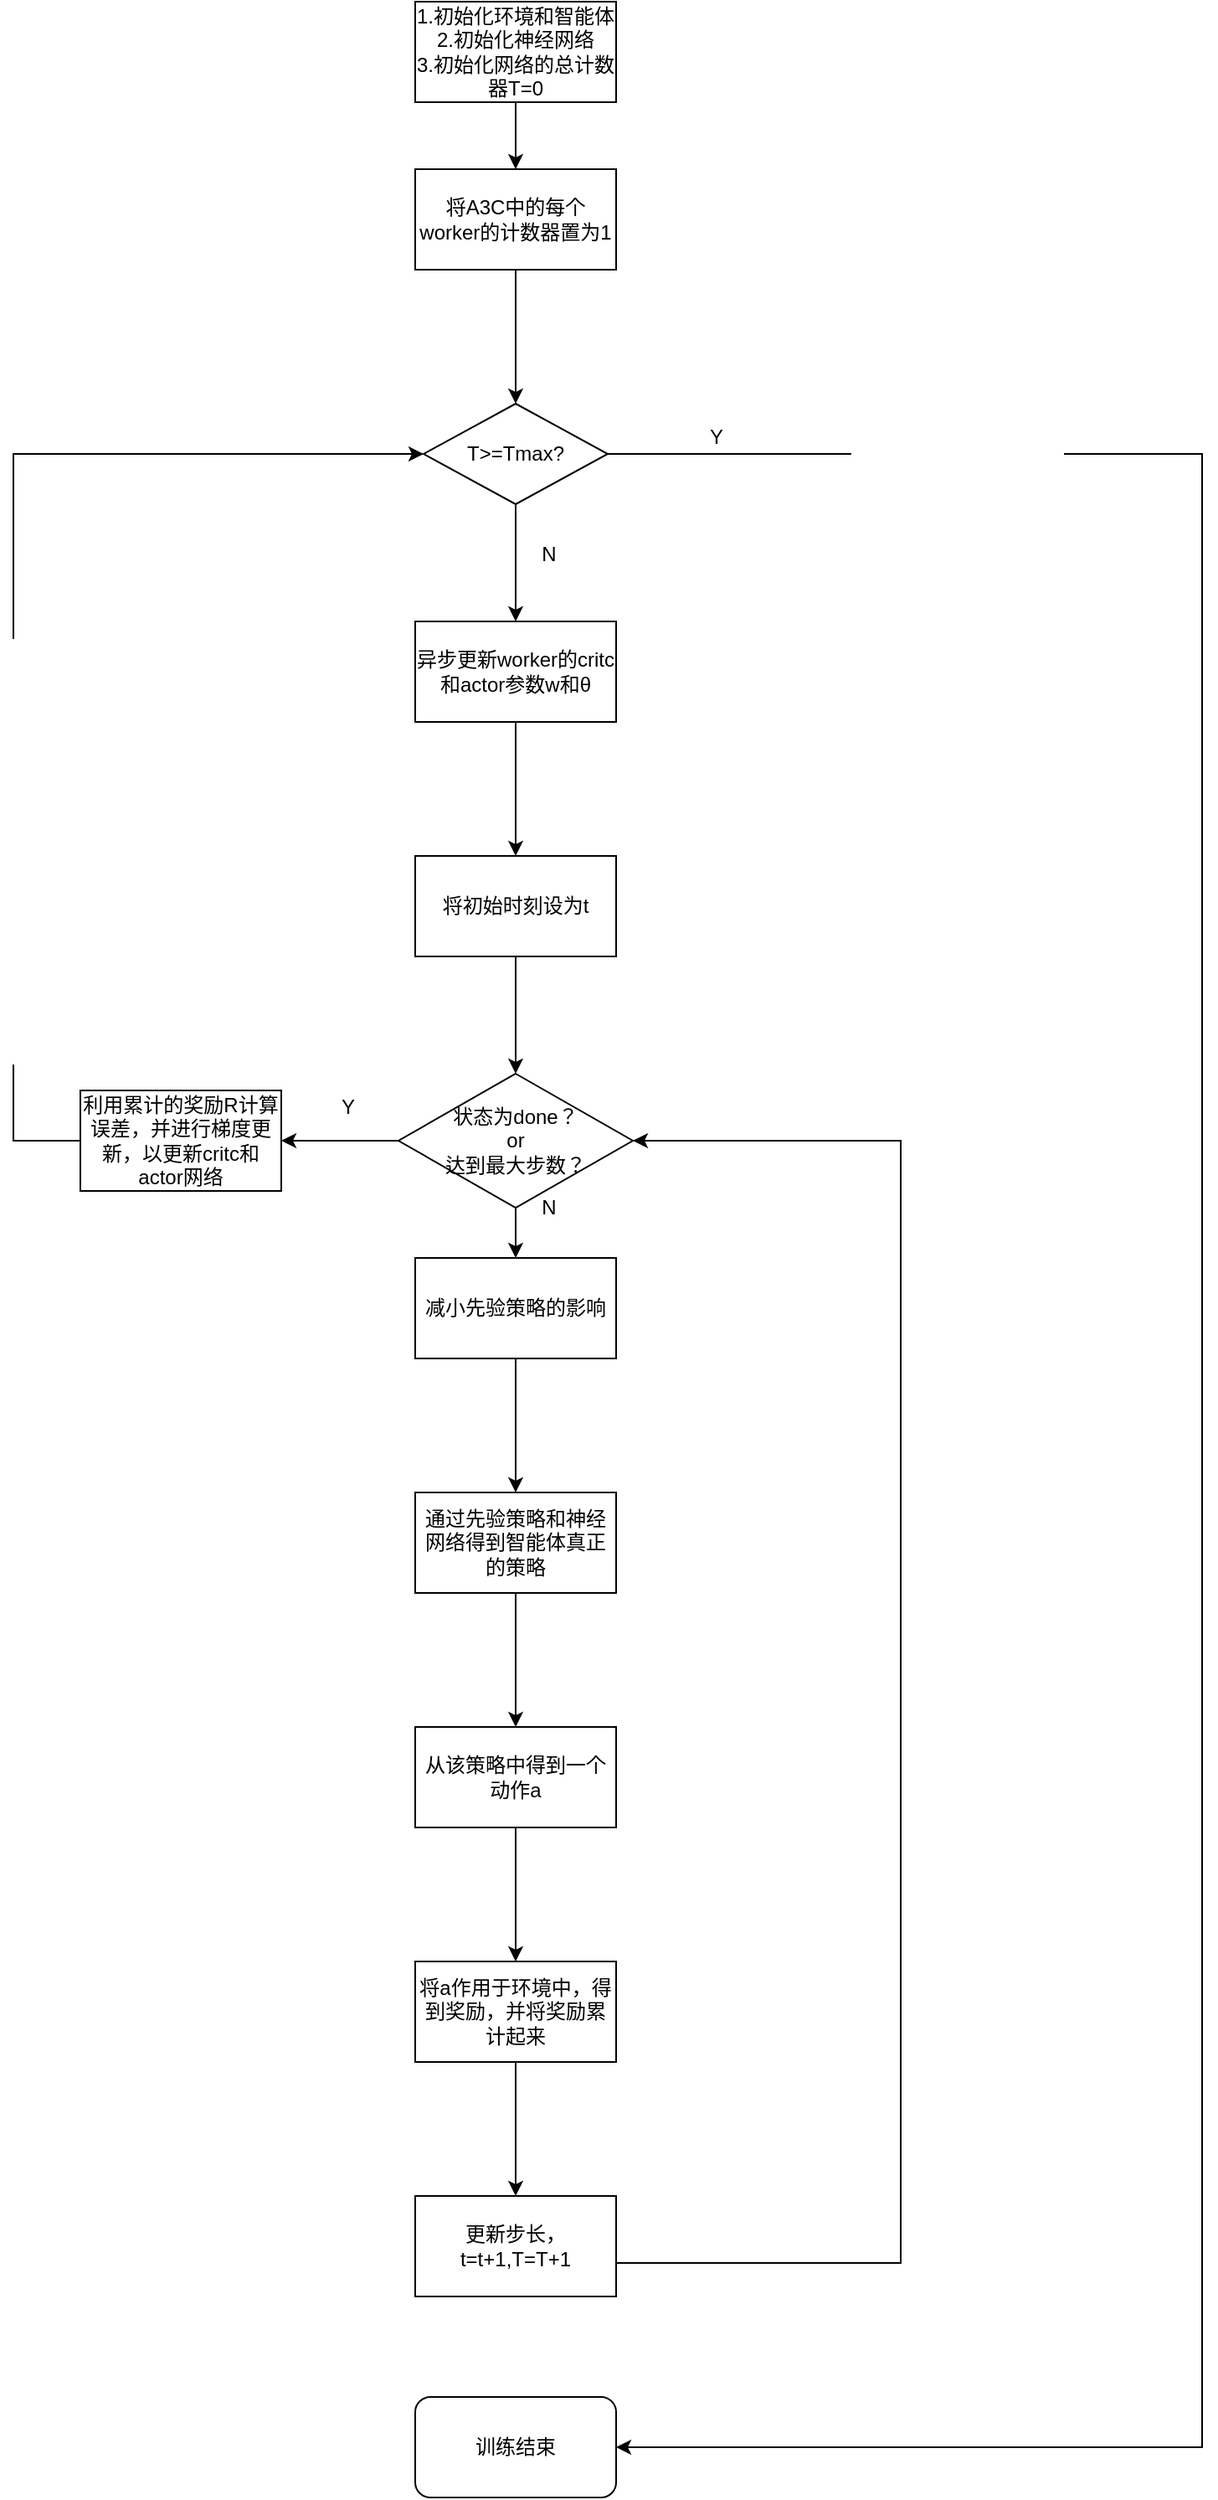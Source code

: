 <mxfile version="13.1.3">
    <diagram id="6hGFLwfOUW9BJ-s0fimq" name="Page-1">
        <mxGraphModel dx="1433" dy="553" grid="1" gridSize="10" guides="1" tooltips="1" connect="1" arrows="1" fold="1" page="1" pageScale="1" pageWidth="827" pageHeight="1169" background="none" math="0" shadow="0">
            <root>
                <mxCell id="0"/>
                <mxCell id="1" parent="0"/>
                <mxCell id="5" value="" style="edgeStyle=orthogonalEdgeStyle;rounded=0;orthogonalLoop=1;jettySize=auto;html=1;" edge="1" parent="1" source="2" target="3">
                    <mxGeometry relative="1" as="geometry"/>
                </mxCell>
                <mxCell id="2" value="1.初始化环境和智能体&lt;br&gt;2.初始化神经网络&lt;br&gt;3.初始化网络的总计数器T=0" style="rounded=0;whiteSpace=wrap;html=1;" vertex="1" parent="1">
                    <mxGeometry x="160" y="50" width="120" height="60" as="geometry"/>
                </mxCell>
                <mxCell id="7" value="" style="edgeStyle=orthogonalEdgeStyle;rounded=0;orthogonalLoop=1;jettySize=auto;html=1;" edge="1" parent="1" source="3">
                    <mxGeometry relative="1" as="geometry">
                        <mxPoint x="220" y="290" as="targetPoint"/>
                    </mxGeometry>
                </mxCell>
                <mxCell id="3" value="将A3C中的每个worker的计数器置为1" style="rounded=0;whiteSpace=wrap;html=1;" vertex="1" parent="1">
                    <mxGeometry x="160" y="150" width="120" height="60" as="geometry"/>
                </mxCell>
                <mxCell id="10" value="" style="edgeStyle=orthogonalEdgeStyle;rounded=0;orthogonalLoop=1;jettySize=auto;html=1;" edge="1" parent="1" source="8">
                    <mxGeometry relative="1" as="geometry">
                        <mxPoint x="220" y="420" as="targetPoint"/>
                    </mxGeometry>
                </mxCell>
                <mxCell id="39" style="edgeStyle=orthogonalEdgeStyle;rounded=0;orthogonalLoop=1;jettySize=auto;html=1;entryX=1;entryY=0.5;entryDx=0;entryDy=0;" edge="1" parent="1" source="8" target="38">
                    <mxGeometry relative="1" as="geometry">
                        <Array as="points">
                            <mxPoint x="220" y="320"/>
                            <mxPoint x="630" y="320"/>
                            <mxPoint x="630" y="1510"/>
                        </Array>
                    </mxGeometry>
                </mxCell>
                <mxCell id="8" value="T&amp;gt;=Tmax?" style="rhombus;whiteSpace=wrap;html=1;" vertex="1" parent="1">
                    <mxGeometry x="165" y="290" width="110" height="60" as="geometry"/>
                </mxCell>
                <mxCell id="13" value="" style="edgeStyle=orthogonalEdgeStyle;rounded=0;orthogonalLoop=1;jettySize=auto;html=1;" edge="1" parent="1" source="11">
                    <mxGeometry relative="1" as="geometry">
                        <mxPoint x="220" y="560" as="targetPoint"/>
                    </mxGeometry>
                </mxCell>
                <mxCell id="11" value="异步更新worker的critc和actor参数w和θ" style="rounded=0;whiteSpace=wrap;html=1;" vertex="1" parent="1">
                    <mxGeometry x="160" y="420" width="120" height="60" as="geometry"/>
                </mxCell>
                <mxCell id="16" value="" style="edgeStyle=orthogonalEdgeStyle;rounded=0;orthogonalLoop=1;jettySize=auto;html=1;entryX=0.5;entryY=0;entryDx=0;entryDy=0;" edge="1" parent="1" source="14" target="17">
                    <mxGeometry relative="1" as="geometry">
                        <mxPoint x="220" y="700" as="targetPoint"/>
                    </mxGeometry>
                </mxCell>
                <mxCell id="14" value="将初始时刻设为t" style="rounded=0;whiteSpace=wrap;html=1;" vertex="1" parent="1">
                    <mxGeometry x="160" y="560" width="120" height="60" as="geometry"/>
                </mxCell>
                <mxCell id="21" value="" style="edgeStyle=orthogonalEdgeStyle;rounded=0;orthogonalLoop=1;jettySize=auto;html=1;" edge="1" parent="1" source="17" target="20">
                    <mxGeometry relative="1" as="geometry"/>
                </mxCell>
                <mxCell id="34" value="" style="edgeStyle=orthogonalEdgeStyle;rounded=0;orthogonalLoop=1;jettySize=auto;html=1;" edge="1" parent="1" source="17" target="33">
                    <mxGeometry relative="1" as="geometry"/>
                </mxCell>
                <mxCell id="17" value="状态为done？&lt;br&gt;or&lt;br&gt;达到最大步数？" style="rhombus;whiteSpace=wrap;html=1;" vertex="1" parent="1">
                    <mxGeometry x="150" y="690" width="140" height="80" as="geometry"/>
                </mxCell>
                <mxCell id="18" value="N" style="text;html=1;strokeColor=none;fillColor=none;align=center;verticalAlign=middle;whiteSpace=wrap;rounded=0;" vertex="1" parent="1">
                    <mxGeometry x="220" y="370" width="40" height="20" as="geometry"/>
                </mxCell>
                <mxCell id="25" value="" style="edgeStyle=orthogonalEdgeStyle;rounded=0;orthogonalLoop=1;jettySize=auto;html=1;" edge="1" parent="1" source="20" target="24">
                    <mxGeometry relative="1" as="geometry"/>
                </mxCell>
                <mxCell id="20" value="减小先验策略的影响" style="rounded=0;whiteSpace=wrap;html=1;" vertex="1" parent="1">
                    <mxGeometry x="160" y="800" width="120" height="60" as="geometry"/>
                </mxCell>
                <mxCell id="27" value="" style="edgeStyle=orthogonalEdgeStyle;rounded=0;orthogonalLoop=1;jettySize=auto;html=1;" edge="1" parent="1" source="24" target="26">
                    <mxGeometry relative="1" as="geometry"/>
                </mxCell>
                <mxCell id="24" value="通过先验策略和神经网络得到智能体真正的策略" style="rounded=0;whiteSpace=wrap;html=1;" vertex="1" parent="1">
                    <mxGeometry x="160" y="940" width="120" height="60" as="geometry"/>
                </mxCell>
                <mxCell id="29" value="" style="edgeStyle=orthogonalEdgeStyle;rounded=0;orthogonalLoop=1;jettySize=auto;html=1;" edge="1" parent="1" source="26" target="28">
                    <mxGeometry relative="1" as="geometry"/>
                </mxCell>
                <mxCell id="26" value="从该策略中得到一个动作a" style="rounded=0;whiteSpace=wrap;html=1;" vertex="1" parent="1">
                    <mxGeometry x="160" y="1080" width="120" height="60" as="geometry"/>
                </mxCell>
                <mxCell id="31" value="" style="edgeStyle=orthogonalEdgeStyle;rounded=0;orthogonalLoop=1;jettySize=auto;html=1;" edge="1" parent="1" source="28" target="30">
                    <mxGeometry relative="1" as="geometry"/>
                </mxCell>
                <mxCell id="28" value="将a作用于环境中，得到奖励，并将奖励累计起来" style="rounded=0;whiteSpace=wrap;html=1;" vertex="1" parent="1">
                    <mxGeometry x="160" y="1220" width="120" height="60" as="geometry"/>
                </mxCell>
                <mxCell id="32" style="edgeStyle=orthogonalEdgeStyle;rounded=0;orthogonalLoop=1;jettySize=auto;html=1;entryX=1;entryY=0.5;entryDx=0;entryDy=0;" edge="1" parent="1" source="30" target="17">
                    <mxGeometry relative="1" as="geometry">
                        <Array as="points">
                            <mxPoint x="450" y="1400"/>
                            <mxPoint x="450" y="730"/>
                        </Array>
                    </mxGeometry>
                </mxCell>
                <mxCell id="30" value="更新步长，t=t+1,T=T+1" style="rounded=0;whiteSpace=wrap;html=1;" vertex="1" parent="1">
                    <mxGeometry x="160" y="1360" width="120" height="60" as="geometry"/>
                </mxCell>
                <mxCell id="22" value="N" style="text;html=1;strokeColor=none;fillColor=none;align=center;verticalAlign=middle;whiteSpace=wrap;rounded=0;" vertex="1" parent="1">
                    <mxGeometry x="220" y="760" width="40" height="20" as="geometry"/>
                </mxCell>
                <mxCell id="36" style="edgeStyle=orthogonalEdgeStyle;rounded=0;orthogonalLoop=1;jettySize=auto;html=1;entryX=0;entryY=0.5;entryDx=0;entryDy=0;" edge="1" parent="1" source="33" target="8">
                    <mxGeometry relative="1" as="geometry">
                        <Array as="points">
                            <mxPoint x="-80" y="730"/>
                            <mxPoint x="-80" y="320"/>
                        </Array>
                    </mxGeometry>
                </mxCell>
                <mxCell id="33" value="利用累计的奖励R计算误差，并进行梯度更新，以更新critc和actor网络" style="rounded=0;whiteSpace=wrap;html=1;" vertex="1" parent="1">
                    <mxGeometry x="-40" y="700" width="120" height="60" as="geometry"/>
                </mxCell>
                <mxCell id="35" value="Y" style="text;html=1;strokeColor=none;fillColor=none;align=center;verticalAlign=middle;whiteSpace=wrap;rounded=0;" vertex="1" parent="1">
                    <mxGeometry x="100" y="700" width="40" height="20" as="geometry"/>
                </mxCell>
                <mxCell id="38" value="训练结束" style="rounded=1;whiteSpace=wrap;html=1;" vertex="1" parent="1">
                    <mxGeometry x="160" y="1480" width="120" height="60" as="geometry"/>
                </mxCell>
                <mxCell id="40" value="Y" style="text;html=1;strokeColor=none;fillColor=none;align=center;verticalAlign=middle;whiteSpace=wrap;rounded=0;" vertex="1" parent="1">
                    <mxGeometry x="320" y="300" width="40" height="20" as="geometry"/>
                </mxCell>
            </root>
        </mxGraphModel>
    </diagram>
</mxfile>